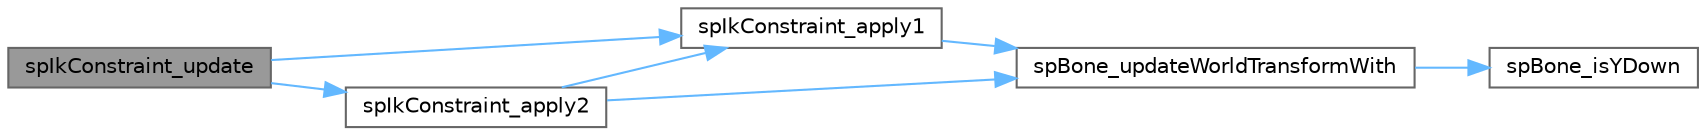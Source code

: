 digraph "spIkConstraint_update"
{
 // LATEX_PDF_SIZE
  bgcolor="transparent";
  edge [fontname=Helvetica,fontsize=10,labelfontname=Helvetica,labelfontsize=10];
  node [fontname=Helvetica,fontsize=10,shape=box,height=0.2,width=0.4];
  rankdir="LR";
  Node1 [id="Node000001",label="spIkConstraint_update",height=0.2,width=0.4,color="gray40", fillcolor="grey60", style="filled", fontcolor="black",tooltip=" "];
  Node1 -> Node2 [id="edge1_Node000001_Node000002",color="steelblue1",style="solid",tooltip=" "];
  Node2 [id="Node000002",label="spIkConstraint_apply1",height=0.2,width=0.4,color="grey40", fillcolor="white", style="filled",URL="$_ik_constraint_8c.html#aaf9ab4c81e03e59b2583070360e9643c",tooltip=" "];
  Node2 -> Node3 [id="edge2_Node000002_Node000003",color="steelblue1",style="solid",tooltip=" "];
  Node3 [id="Node000003",label="spBone_updateWorldTransformWith",height=0.2,width=0.4,color="grey40", fillcolor="white", style="filled",URL="$_bone_8c.html#afedc4f5005317b2f7f2716f37fbaee7b",tooltip=" "];
  Node3 -> Node4 [id="edge3_Node000003_Node000004",color="steelblue1",style="solid",tooltip=" "];
  Node4 [id="Node000004",label="spBone_isYDown",height=0.2,width=0.4,color="grey40", fillcolor="white", style="filled",URL="$_bone_8c.html#a2c6d47c80ff07ad35e7f3bcb0ae4ae82",tooltip=" "];
  Node1 -> Node5 [id="edge4_Node000001_Node000005",color="steelblue1",style="solid",tooltip=" "];
  Node5 [id="Node000005",label="spIkConstraint_apply2",height=0.2,width=0.4,color="grey40", fillcolor="white", style="filled",URL="$_ik_constraint_8c.html#a7b745ed0199a1f514b8d1e54f357e476",tooltip=" "];
  Node5 -> Node3 [id="edge5_Node000005_Node000003",color="steelblue1",style="solid",tooltip=" "];
  Node5 -> Node2 [id="edge6_Node000005_Node000002",color="steelblue1",style="solid",tooltip=" "];
}
